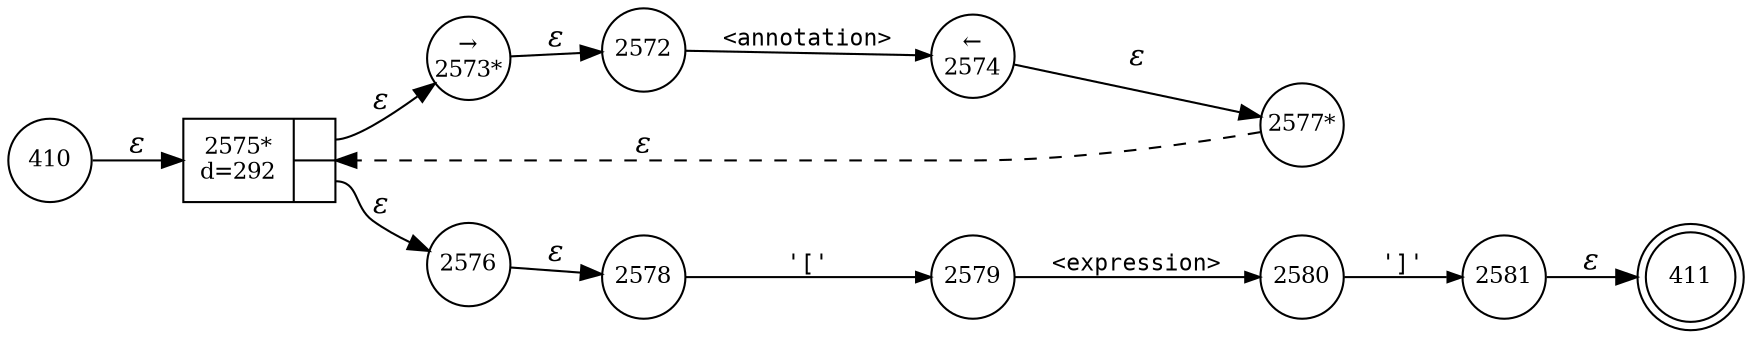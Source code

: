 digraph ATN {
rankdir=LR;
s411[fontsize=11, label="411", shape=doublecircle, fixedsize=true, width=.6];
s2576[fontsize=11,label="2576", shape=circle, fixedsize=true, width=.55, peripheries=1];
s2577[fontsize=11,label="2577*", shape=circle, fixedsize=true, width=.55, peripheries=1];
s2578[fontsize=11,label="2578", shape=circle, fixedsize=true, width=.55, peripheries=1];
s2579[fontsize=11,label="2579", shape=circle, fixedsize=true, width=.55, peripheries=1];
s2580[fontsize=11,label="2580", shape=circle, fixedsize=true, width=.55, peripheries=1];
s2581[fontsize=11,label="2581", shape=circle, fixedsize=true, width=.55, peripheries=1];
s410[fontsize=11,label="410", shape=circle, fixedsize=true, width=.55, peripheries=1];
s2572[fontsize=11,label="2572", shape=circle, fixedsize=true, width=.55, peripheries=1];
s2573[fontsize=11,label="&rarr;\n2573*", shape=circle, fixedsize=true, width=.55, peripheries=1];
s2574[fontsize=11,label="&larr;\n2574", shape=circle, fixedsize=true, width=.55, peripheries=1];
s2575[fontsize=11,label="{2575*\nd=292|{<p0>|<p1>}}", shape=record, fixedsize=false, peripheries=1];
s410 -> s2575 [fontname="Times-Italic", label="&epsilon;"];
s2575:p0 -> s2573 [fontname="Times-Italic", label="&epsilon;"];
s2575:p1 -> s2576 [fontname="Times-Italic", label="&epsilon;"];
s2573 -> s2572 [fontname="Times-Italic", label="&epsilon;"];
s2576 -> s2578 [fontname="Times-Italic", label="&epsilon;"];
s2572 -> s2574 [fontsize=11, fontname="Courier", arrowsize=.7, label = "<annotation>", arrowhead = normal];
s2578 -> s2579 [fontsize=11, fontname="Courier", arrowsize=.7, label = "'['", arrowhead = normal];
s2574 -> s2577 [fontname="Times-Italic", label="&epsilon;"];
s2579 -> s2580 [fontsize=11, fontname="Courier", arrowsize=.7, label = "<expression>", arrowhead = normal];
s2577 -> s2575 [fontname="Times-Italic", label="&epsilon;", style="dashed"];
s2580 -> s2581 [fontsize=11, fontname="Courier", arrowsize=.7, label = "']'", arrowhead = normal];
s2581 -> s411 [fontname="Times-Italic", label="&epsilon;"];
}